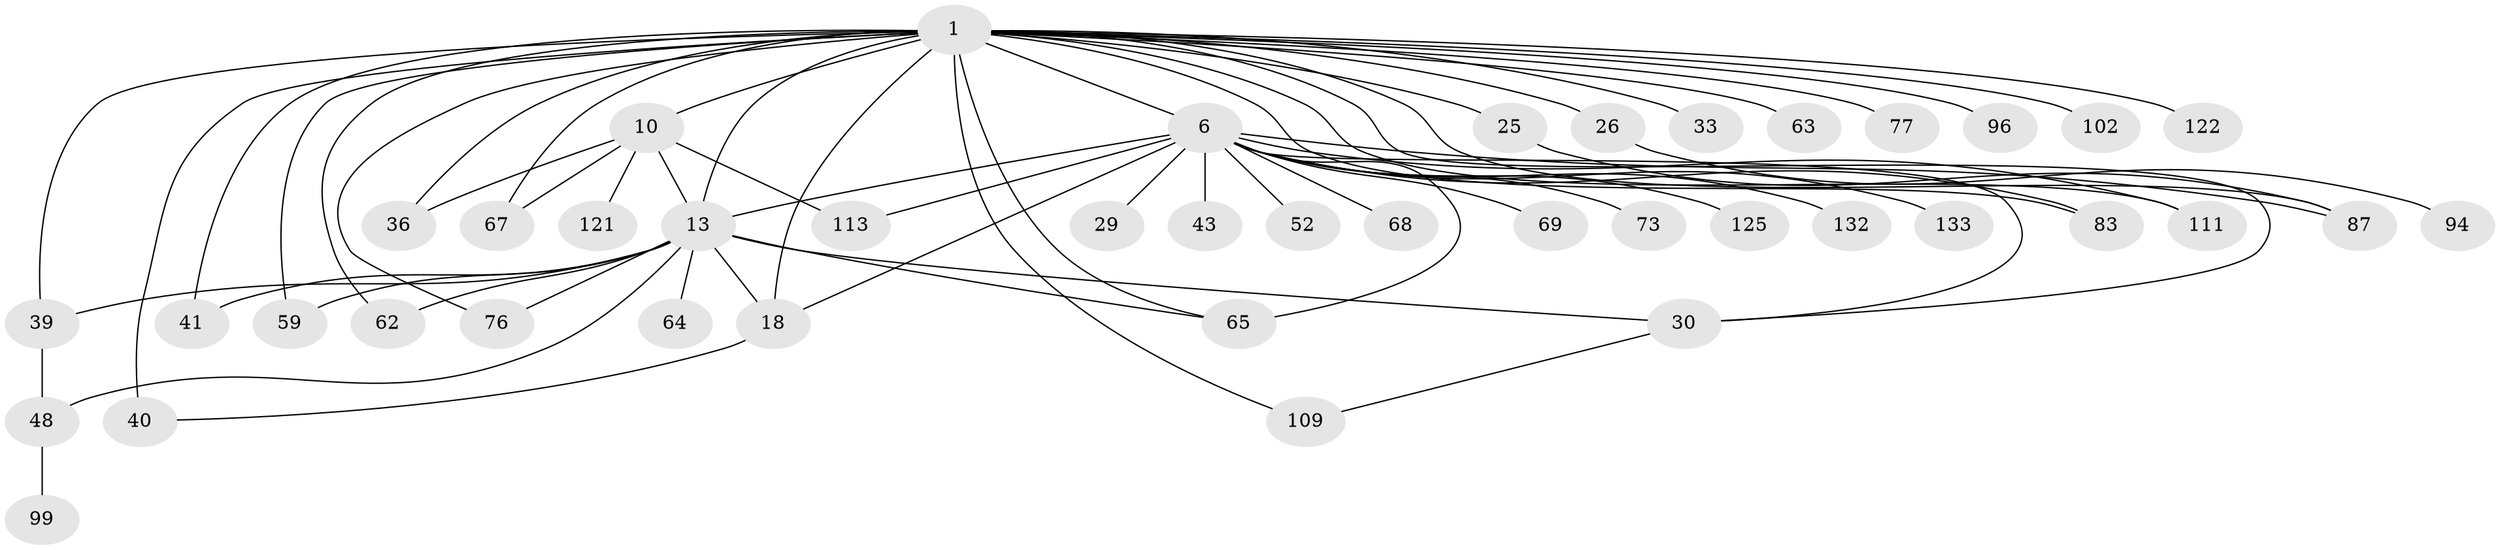 // original degree distribution, {6: 0.014285714285714285, 7: 0.02142857142857143, 8: 0.007142857142857143, 5: 0.07857142857142857, 4: 0.08571428571428572, 3: 0.2357142857142857, 2: 0.2785714285714286, 1: 0.2714285714285714, 9: 0.007142857142857143}
// Generated by graph-tools (version 1.1) at 2025/16/03/04/25 18:16:50]
// undirected, 42 vertices, 64 edges
graph export_dot {
graph [start="1"]
  node [color=gray90,style=filled];
  1 [super="+2+5+56+3"];
  6 [super="+9+16+7+27"];
  10 [super="+66+24+105"];
  13 [super="+47+15+104+50"];
  18 [super="+22+91"];
  25 [super="+72+95"];
  26 [super="+84+44"];
  29 [super="+88"];
  30 [super="+80+54+75"];
  33;
  36;
  39 [super="+42+97"];
  40;
  41 [super="+81"];
  43;
  48 [super="+85+93"];
  52 [super="+138"];
  59 [super="+131+108"];
  62 [super="+106"];
  63;
  64 [super="+98"];
  65 [super="+74"];
  67;
  68;
  69;
  73;
  76 [super="+136"];
  77 [super="+101"];
  83;
  87 [super="+130+114"];
  94 [super="+139"];
  96;
  99 [super="+110"];
  102;
  109;
  111 [super="+137"];
  113;
  121;
  122;
  125;
  132;
  133;
  1 -- 25 [weight=3];
  1 -- 36;
  1 -- 6 [weight=3];
  1 -- 39;
  1 -- 41 [weight=2];
  1 -- 10 [weight=2];
  1 -- 13 [weight=4];
  1 -- 18;
  1 -- 83;
  1 -- 26;
  1 -- 30;
  1 -- 96;
  1 -- 77;
  1 -- 62 [weight=2];
  1 -- 63;
  1 -- 65;
  1 -- 59 [weight=2];
  1 -- 33;
  1 -- 67;
  1 -- 102 [weight=2];
  1 -- 40 [weight=2];
  1 -- 76;
  1 -- 109;
  1 -- 111;
  1 -- 87 [weight=2];
  1 -- 122;
  6 -- 83;
  6 -- 73;
  6 -- 125;
  6 -- 111;
  6 -- 65 [weight=2];
  6 -- 113;
  6 -- 18;
  6 -- 68;
  6 -- 52;
  6 -- 43;
  6 -- 132;
  6 -- 69;
  6 -- 133;
  6 -- 13;
  6 -- 87;
  6 -- 29;
  6 -- 30;
  10 -- 67;
  10 -- 113;
  10 -- 36;
  10 -- 121;
  10 -- 13 [weight=2];
  13 -- 64;
  13 -- 39;
  13 -- 41;
  13 -- 76;
  13 -- 48;
  13 -- 62;
  13 -- 59;
  13 -- 30;
  13 -- 18;
  13 -- 65;
  18 -- 40;
  25 -- 87;
  26 -- 94;
  30 -- 109;
  39 -- 48;
  48 -- 99;
}

